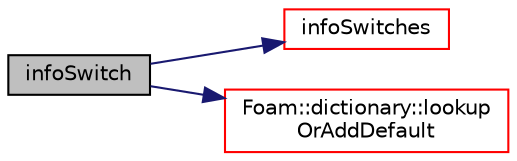 digraph "infoSwitch"
{
  bgcolor="transparent";
  edge [fontname="Helvetica",fontsize="10",labelfontname="Helvetica",labelfontsize="10"];
  node [fontname="Helvetica",fontsize="10",shape=record];
  rankdir="LR";
  Node1 [label="infoSwitch",height=0.2,width=0.4,color="black", fillcolor="grey75", style="filled", fontcolor="black"];
  Node1 -> Node2 [color="midnightblue",fontsize="10",style="solid",fontname="Helvetica"];
  Node2 [label="infoSwitches",height=0.2,width=0.4,color="red",URL="$a10998.html#abc210d80347a857ecc28605653cfd485",tooltip="The InfoSwitches sub-dictionary in the central controlDict. "];
  Node1 -> Node3 [color="midnightblue",fontsize="10",style="solid",fontname="Helvetica"];
  Node3 [label="Foam::dictionary::lookup\lOrAddDefault",height=0.2,width=0.4,color="red",URL="$a00530.html#aadafaae6847668979f5ce540f62d6e62",tooltip="Find and return a T, if not found return the given. "];
}
